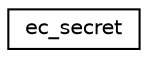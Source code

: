 digraph "Graphical Class Hierarchy"
{
  edge [fontname="Helvetica",fontsize="10",labelfontname="Helvetica",labelfontsize="10"];
  node [fontname="Helvetica",fontsize="10",shape=record];
  rankdir="LR";
  Node0 [label="ec_secret",height=0.2,width=0.4,color="black", fillcolor="white", style="filled",URL="$d8/d38/structec__secret.html"];
}
